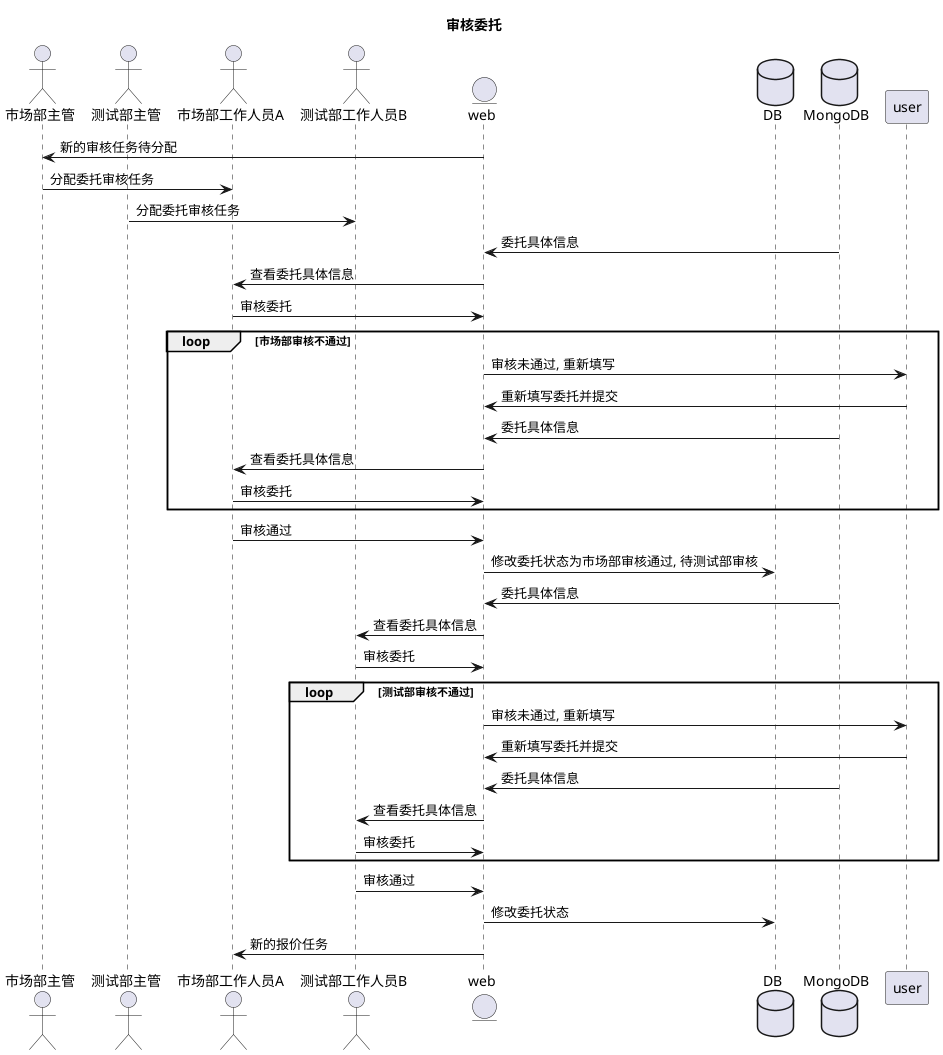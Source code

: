 @startuml 审核委托
title 审核委托


actor 市场部主管
actor 测试部主管
actor 市场部工作人员A
actor 测试部工作人员B
entity web
database DB
database MongoDB
web -> 市场部主管 : 新的审核任务待分配
市场部主管 -> 市场部工作人员A : 分配委托审核任务
测试部主管 -> 测试部工作人员B : 分配委托审核任务
MongoDB -> web : 委托具体信息
web -> 市场部工作人员A : 查看委托具体信息
市场部工作人员A -> web : 审核委托
loop 市场部审核不通过
    web -> user : 审核未通过, 重新填写
    user -> web : 重新填写委托并提交
    MongoDB -> web : 委托具体信息
    web -> 市场部工作人员A : 查看委托具体信息
    市场部工作人员A -> web : 审核委托
end
市场部工作人员A -> web : 审核通过
web -> DB : 修改委托状态为市场部审核通过, 待测试部审核
MongoDB -> web : 委托具体信息
web -> 测试部工作人员B : 查看委托具体信息
测试部工作人员B -> web : 审核委托
loop 测试部审核不通过
    web -> user : 审核未通过, 重新填写
    user -> web : 重新填写委托并提交
    MongoDB -> web : 委托具体信息
    web -> 测试部工作人员B : 查看委托具体信息
    测试部工作人员B -> web : 审核委托
end
测试部工作人员B -> web : 审核通过
web -> DB : 修改委托状态
web -> 市场部工作人员A : 新的报价任务
@enduml
